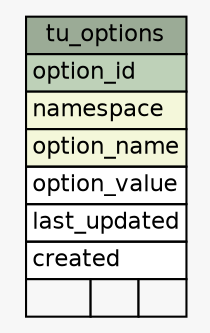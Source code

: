 // dot 2.26.3 on Linux 3.0.0-1-amd64
// SchemaSpy rev 590
digraph "tu_options" {
  graph [
    rankdir="RL"
    bgcolor="#f7f7f7"
    nodesep="0.18"
    ranksep="0.46"
    fontname="Helvetica"
    fontsize="11"
  ];
  node [
    fontname="Helvetica"
    fontsize="11"
    shape="plaintext"
  ];
  edge [
    arrowsize="0.8"
  ];
  "tu_options" [
    label=<
    <TABLE BORDER="0" CELLBORDER="1" CELLSPACING="0" BGCOLOR="#ffffff">
      <TR><TD COLSPAN="3" BGCOLOR="#9bab96" ALIGN="CENTER">tu_options</TD></TR>
      <TR><TD PORT="option_id" COLSPAN="3" BGCOLOR="#bed1b8" ALIGN="LEFT">option_id</TD></TR>
      <TR><TD PORT="namespace" COLSPAN="3" BGCOLOR="#f4f7da" ALIGN="LEFT">namespace</TD></TR>
      <TR><TD PORT="option_name" COLSPAN="3" BGCOLOR="#f4f7da" ALIGN="LEFT">option_name</TD></TR>
      <TR><TD PORT="option_value" COLSPAN="3" ALIGN="LEFT">option_value</TD></TR>
      <TR><TD PORT="last_updated" COLSPAN="3" ALIGN="LEFT">last_updated</TD></TR>
      <TR><TD PORT="created" COLSPAN="3" ALIGN="LEFT">created</TD></TR>
      <TR><TD ALIGN="LEFT" BGCOLOR="#f7f7f7">  </TD><TD ALIGN="RIGHT" BGCOLOR="#f7f7f7">  </TD><TD ALIGN="RIGHT" BGCOLOR="#f7f7f7">  </TD></TR>
    </TABLE>>
    URL="tables/tu_options.html"
    tooltip="tu_options"
  ];
}
